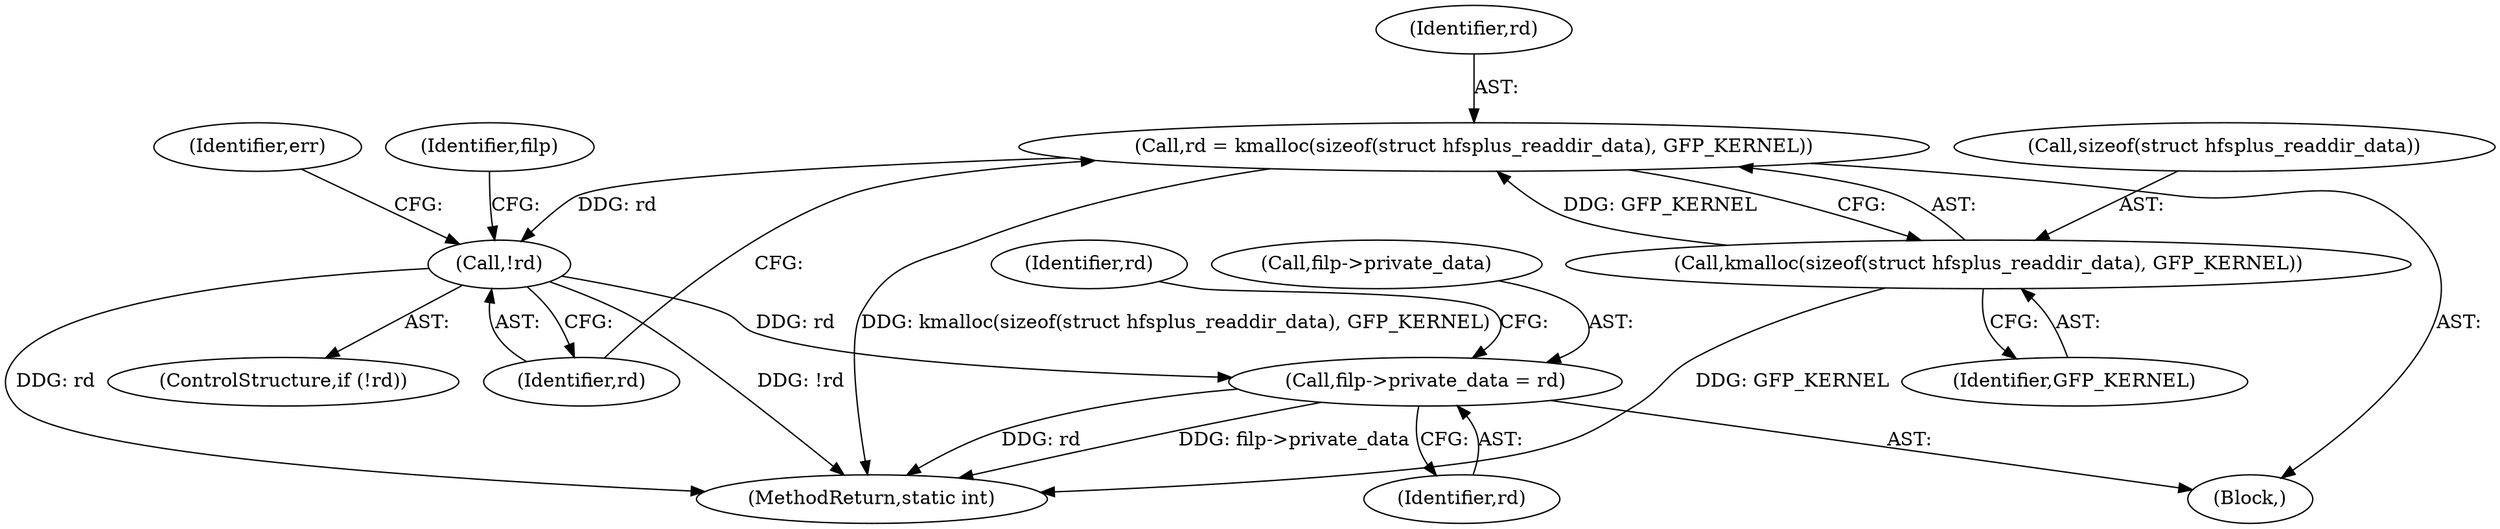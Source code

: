 digraph "0_linux_6f24f892871acc47b40dd594c63606a17c714f77_0@API" {
"1000499" [label="(Call,rd = kmalloc(sizeof(struct hfsplus_readdir_data), GFP_KERNEL))"];
"1000501" [label="(Call,kmalloc(sizeof(struct hfsplus_readdir_data), GFP_KERNEL))"];
"1000506" [label="(Call,!rd)"];
"1000514" [label="(Call,filp->private_data = rd)"];
"1000500" [label="(Identifier,rd)"];
"1000521" [label="(Identifier,rd)"];
"1000501" [label="(Call,kmalloc(sizeof(struct hfsplus_readdir_data), GFP_KERNEL))"];
"1000498" [label="(Block,)"];
"1000505" [label="(ControlStructure,if (!rd))"];
"1000499" [label="(Call,rd = kmalloc(sizeof(struct hfsplus_readdir_data), GFP_KERNEL))"];
"1000514" [label="(Call,filp->private_data = rd)"];
"1000550" [label="(MethodReturn,static int)"];
"1000518" [label="(Identifier,rd)"];
"1000515" [label="(Call,filp->private_data)"];
"1000504" [label="(Identifier,GFP_KERNEL)"];
"1000510" [label="(Identifier,err)"];
"1000516" [label="(Identifier,filp)"];
"1000506" [label="(Call,!rd)"];
"1000507" [label="(Identifier,rd)"];
"1000502" [label="(Call,sizeof(struct hfsplus_readdir_data))"];
"1000499" -> "1000498"  [label="AST: "];
"1000499" -> "1000501"  [label="CFG: "];
"1000500" -> "1000499"  [label="AST: "];
"1000501" -> "1000499"  [label="AST: "];
"1000507" -> "1000499"  [label="CFG: "];
"1000499" -> "1000550"  [label="DDG: kmalloc(sizeof(struct hfsplus_readdir_data), GFP_KERNEL)"];
"1000501" -> "1000499"  [label="DDG: GFP_KERNEL"];
"1000499" -> "1000506"  [label="DDG: rd"];
"1000501" -> "1000504"  [label="CFG: "];
"1000502" -> "1000501"  [label="AST: "];
"1000504" -> "1000501"  [label="AST: "];
"1000501" -> "1000550"  [label="DDG: GFP_KERNEL"];
"1000506" -> "1000505"  [label="AST: "];
"1000506" -> "1000507"  [label="CFG: "];
"1000507" -> "1000506"  [label="AST: "];
"1000510" -> "1000506"  [label="CFG: "];
"1000516" -> "1000506"  [label="CFG: "];
"1000506" -> "1000550"  [label="DDG: !rd"];
"1000506" -> "1000550"  [label="DDG: rd"];
"1000506" -> "1000514"  [label="DDG: rd"];
"1000514" -> "1000498"  [label="AST: "];
"1000514" -> "1000518"  [label="CFG: "];
"1000515" -> "1000514"  [label="AST: "];
"1000518" -> "1000514"  [label="AST: "];
"1000521" -> "1000514"  [label="CFG: "];
"1000514" -> "1000550"  [label="DDG: filp->private_data"];
"1000514" -> "1000550"  [label="DDG: rd"];
}

